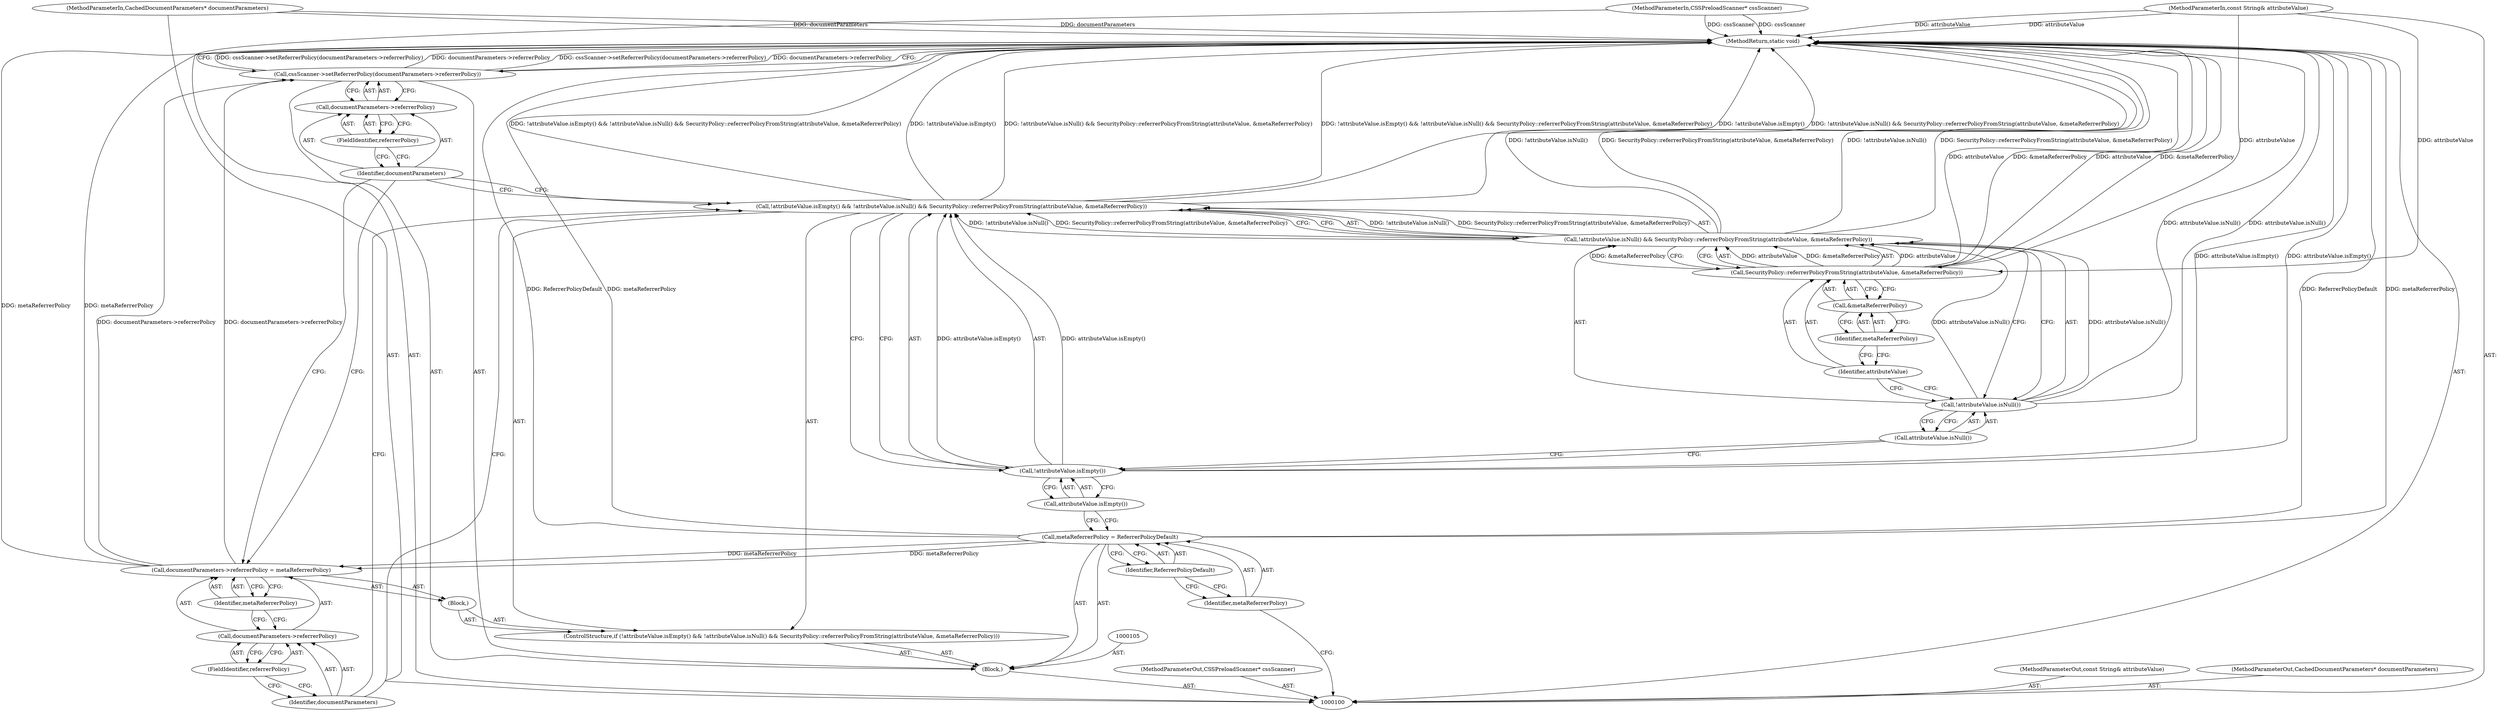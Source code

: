 digraph "0_Chrome_e49d943e9f5f90411313e64d0ae6b646edc85043_1" {
"1000130" [label="(MethodReturn,static void)"];
"1000103" [label="(MethodParameterIn,CSSPreloadScanner* cssScanner)"];
"1000179" [label="(MethodParameterOut,CSSPreloadScanner* cssScanner)"];
"1000101" [label="(MethodParameterIn,const String& attributeValue)"];
"1000177" [label="(MethodParameterOut,const String& attributeValue)"];
"1000102" [label="(MethodParameterIn,CachedDocumentParameters* documentParameters)"];
"1000178" [label="(MethodParameterOut,CachedDocumentParameters* documentParameters)"];
"1000104" [label="(Block,)"];
"1000106" [label="(Call,metaReferrerPolicy = ReferrerPolicyDefault)"];
"1000107" [label="(Identifier,metaReferrerPolicy)"];
"1000108" [label="(Identifier,ReferrerPolicyDefault)"];
"1000117" [label="(Identifier,attributeValue)"];
"1000118" [label="(Call,&metaReferrerPolicy)"];
"1000119" [label="(Identifier,metaReferrerPolicy)"];
"1000120" [label="(Block,)"];
"1000113" [label="(Call,!attributeValue.isNull() && SecurityPolicy::referrerPolicyFromString(attributeValue, &metaReferrerPolicy))"];
"1000114" [label="(Call,!attributeValue.isNull())"];
"1000115" [label="(Call,attributeValue.isNull())"];
"1000109" [label="(ControlStructure,if (!attributeValue.isEmpty() && !attributeValue.isNull() && SecurityPolicy::referrerPolicyFromString(attributeValue, &metaReferrerPolicy)))"];
"1000116" [label="(Call,SecurityPolicy::referrerPolicyFromString(attributeValue, &metaReferrerPolicy))"];
"1000110" [label="(Call,!attributeValue.isEmpty() && !attributeValue.isNull() && SecurityPolicy::referrerPolicyFromString(attributeValue, &metaReferrerPolicy))"];
"1000111" [label="(Call,!attributeValue.isEmpty())"];
"1000112" [label="(Call,attributeValue.isEmpty())"];
"1000124" [label="(FieldIdentifier,referrerPolicy)"];
"1000125" [label="(Identifier,metaReferrerPolicy)"];
"1000121" [label="(Call,documentParameters->referrerPolicy = metaReferrerPolicy)"];
"1000122" [label="(Call,documentParameters->referrerPolicy)"];
"1000123" [label="(Identifier,documentParameters)"];
"1000127" [label="(Call,documentParameters->referrerPolicy)"];
"1000128" [label="(Identifier,documentParameters)"];
"1000126" [label="(Call,cssScanner->setReferrerPolicy(documentParameters->referrerPolicy))"];
"1000129" [label="(FieldIdentifier,referrerPolicy)"];
"1000130" -> "1000100"  [label="AST: "];
"1000130" -> "1000126"  [label="CFG: "];
"1000116" -> "1000130"  [label="DDG: attributeValue"];
"1000116" -> "1000130"  [label="DDG: &metaReferrerPolicy"];
"1000126" -> "1000130"  [label="DDG: cssScanner->setReferrerPolicy(documentParameters->referrerPolicy)"];
"1000126" -> "1000130"  [label="DDG: documentParameters->referrerPolicy"];
"1000121" -> "1000130"  [label="DDG: metaReferrerPolicy"];
"1000106" -> "1000130"  [label="DDG: ReferrerPolicyDefault"];
"1000106" -> "1000130"  [label="DDG: metaReferrerPolicy"];
"1000113" -> "1000130"  [label="DDG: !attributeValue.isNull()"];
"1000113" -> "1000130"  [label="DDG: SecurityPolicy::referrerPolicyFromString(attributeValue, &metaReferrerPolicy)"];
"1000103" -> "1000130"  [label="DDG: cssScanner"];
"1000114" -> "1000130"  [label="DDG: attributeValue.isNull()"];
"1000102" -> "1000130"  [label="DDG: documentParameters"];
"1000111" -> "1000130"  [label="DDG: attributeValue.isEmpty()"];
"1000110" -> "1000130"  [label="DDG: !attributeValue.isNull() && SecurityPolicy::referrerPolicyFromString(attributeValue, &metaReferrerPolicy)"];
"1000110" -> "1000130"  [label="DDG: !attributeValue.isEmpty() && !attributeValue.isNull() && SecurityPolicy::referrerPolicyFromString(attributeValue, &metaReferrerPolicy)"];
"1000110" -> "1000130"  [label="DDG: !attributeValue.isEmpty()"];
"1000101" -> "1000130"  [label="DDG: attributeValue"];
"1000103" -> "1000100"  [label="AST: "];
"1000103" -> "1000130"  [label="DDG: cssScanner"];
"1000179" -> "1000100"  [label="AST: "];
"1000101" -> "1000100"  [label="AST: "];
"1000101" -> "1000130"  [label="DDG: attributeValue"];
"1000101" -> "1000116"  [label="DDG: attributeValue"];
"1000177" -> "1000100"  [label="AST: "];
"1000102" -> "1000100"  [label="AST: "];
"1000102" -> "1000130"  [label="DDG: documentParameters"];
"1000178" -> "1000100"  [label="AST: "];
"1000104" -> "1000100"  [label="AST: "];
"1000105" -> "1000104"  [label="AST: "];
"1000106" -> "1000104"  [label="AST: "];
"1000109" -> "1000104"  [label="AST: "];
"1000126" -> "1000104"  [label="AST: "];
"1000106" -> "1000104"  [label="AST: "];
"1000106" -> "1000108"  [label="CFG: "];
"1000107" -> "1000106"  [label="AST: "];
"1000108" -> "1000106"  [label="AST: "];
"1000112" -> "1000106"  [label="CFG: "];
"1000106" -> "1000130"  [label="DDG: ReferrerPolicyDefault"];
"1000106" -> "1000130"  [label="DDG: metaReferrerPolicy"];
"1000106" -> "1000121"  [label="DDG: metaReferrerPolicy"];
"1000107" -> "1000106"  [label="AST: "];
"1000107" -> "1000100"  [label="CFG: "];
"1000108" -> "1000107"  [label="CFG: "];
"1000108" -> "1000106"  [label="AST: "];
"1000108" -> "1000107"  [label="CFG: "];
"1000106" -> "1000108"  [label="CFG: "];
"1000117" -> "1000116"  [label="AST: "];
"1000117" -> "1000114"  [label="CFG: "];
"1000119" -> "1000117"  [label="CFG: "];
"1000118" -> "1000116"  [label="AST: "];
"1000118" -> "1000119"  [label="CFG: "];
"1000119" -> "1000118"  [label="AST: "];
"1000116" -> "1000118"  [label="CFG: "];
"1000119" -> "1000118"  [label="AST: "];
"1000119" -> "1000117"  [label="CFG: "];
"1000118" -> "1000119"  [label="CFG: "];
"1000120" -> "1000109"  [label="AST: "];
"1000121" -> "1000120"  [label="AST: "];
"1000113" -> "1000110"  [label="AST: "];
"1000113" -> "1000114"  [label="CFG: "];
"1000113" -> "1000116"  [label="CFG: "];
"1000114" -> "1000113"  [label="AST: "];
"1000116" -> "1000113"  [label="AST: "];
"1000110" -> "1000113"  [label="CFG: "];
"1000113" -> "1000130"  [label="DDG: !attributeValue.isNull()"];
"1000113" -> "1000130"  [label="DDG: SecurityPolicy::referrerPolicyFromString(attributeValue, &metaReferrerPolicy)"];
"1000113" -> "1000110"  [label="DDG: !attributeValue.isNull()"];
"1000113" -> "1000110"  [label="DDG: SecurityPolicy::referrerPolicyFromString(attributeValue, &metaReferrerPolicy)"];
"1000114" -> "1000113"  [label="DDG: attributeValue.isNull()"];
"1000116" -> "1000113"  [label="DDG: attributeValue"];
"1000116" -> "1000113"  [label="DDG: &metaReferrerPolicy"];
"1000114" -> "1000113"  [label="AST: "];
"1000114" -> "1000115"  [label="CFG: "];
"1000115" -> "1000114"  [label="AST: "];
"1000117" -> "1000114"  [label="CFG: "];
"1000113" -> "1000114"  [label="CFG: "];
"1000114" -> "1000130"  [label="DDG: attributeValue.isNull()"];
"1000114" -> "1000113"  [label="DDG: attributeValue.isNull()"];
"1000115" -> "1000114"  [label="AST: "];
"1000115" -> "1000111"  [label="CFG: "];
"1000114" -> "1000115"  [label="CFG: "];
"1000109" -> "1000104"  [label="AST: "];
"1000110" -> "1000109"  [label="AST: "];
"1000120" -> "1000109"  [label="AST: "];
"1000116" -> "1000113"  [label="AST: "];
"1000116" -> "1000118"  [label="CFG: "];
"1000117" -> "1000116"  [label="AST: "];
"1000118" -> "1000116"  [label="AST: "];
"1000113" -> "1000116"  [label="CFG: "];
"1000116" -> "1000130"  [label="DDG: attributeValue"];
"1000116" -> "1000130"  [label="DDG: &metaReferrerPolicy"];
"1000116" -> "1000113"  [label="DDG: attributeValue"];
"1000116" -> "1000113"  [label="DDG: &metaReferrerPolicy"];
"1000101" -> "1000116"  [label="DDG: attributeValue"];
"1000110" -> "1000109"  [label="AST: "];
"1000110" -> "1000111"  [label="CFG: "];
"1000110" -> "1000113"  [label="CFG: "];
"1000111" -> "1000110"  [label="AST: "];
"1000113" -> "1000110"  [label="AST: "];
"1000123" -> "1000110"  [label="CFG: "];
"1000128" -> "1000110"  [label="CFG: "];
"1000110" -> "1000130"  [label="DDG: !attributeValue.isNull() && SecurityPolicy::referrerPolicyFromString(attributeValue, &metaReferrerPolicy)"];
"1000110" -> "1000130"  [label="DDG: !attributeValue.isEmpty() && !attributeValue.isNull() && SecurityPolicy::referrerPolicyFromString(attributeValue, &metaReferrerPolicy)"];
"1000110" -> "1000130"  [label="DDG: !attributeValue.isEmpty()"];
"1000111" -> "1000110"  [label="DDG: attributeValue.isEmpty()"];
"1000113" -> "1000110"  [label="DDG: !attributeValue.isNull()"];
"1000113" -> "1000110"  [label="DDG: SecurityPolicy::referrerPolicyFromString(attributeValue, &metaReferrerPolicy)"];
"1000111" -> "1000110"  [label="AST: "];
"1000111" -> "1000112"  [label="CFG: "];
"1000112" -> "1000111"  [label="AST: "];
"1000115" -> "1000111"  [label="CFG: "];
"1000110" -> "1000111"  [label="CFG: "];
"1000111" -> "1000130"  [label="DDG: attributeValue.isEmpty()"];
"1000111" -> "1000110"  [label="DDG: attributeValue.isEmpty()"];
"1000112" -> "1000111"  [label="AST: "];
"1000112" -> "1000106"  [label="CFG: "];
"1000111" -> "1000112"  [label="CFG: "];
"1000124" -> "1000122"  [label="AST: "];
"1000124" -> "1000123"  [label="CFG: "];
"1000122" -> "1000124"  [label="CFG: "];
"1000125" -> "1000121"  [label="AST: "];
"1000125" -> "1000122"  [label="CFG: "];
"1000121" -> "1000125"  [label="CFG: "];
"1000121" -> "1000120"  [label="AST: "];
"1000121" -> "1000125"  [label="CFG: "];
"1000122" -> "1000121"  [label="AST: "];
"1000125" -> "1000121"  [label="AST: "];
"1000128" -> "1000121"  [label="CFG: "];
"1000121" -> "1000130"  [label="DDG: metaReferrerPolicy"];
"1000106" -> "1000121"  [label="DDG: metaReferrerPolicy"];
"1000121" -> "1000126"  [label="DDG: documentParameters->referrerPolicy"];
"1000122" -> "1000121"  [label="AST: "];
"1000122" -> "1000124"  [label="CFG: "];
"1000123" -> "1000122"  [label="AST: "];
"1000124" -> "1000122"  [label="AST: "];
"1000125" -> "1000122"  [label="CFG: "];
"1000123" -> "1000122"  [label="AST: "];
"1000123" -> "1000110"  [label="CFG: "];
"1000124" -> "1000123"  [label="CFG: "];
"1000127" -> "1000126"  [label="AST: "];
"1000127" -> "1000129"  [label="CFG: "];
"1000128" -> "1000127"  [label="AST: "];
"1000129" -> "1000127"  [label="AST: "];
"1000126" -> "1000127"  [label="CFG: "];
"1000128" -> "1000127"  [label="AST: "];
"1000128" -> "1000121"  [label="CFG: "];
"1000128" -> "1000110"  [label="CFG: "];
"1000129" -> "1000128"  [label="CFG: "];
"1000126" -> "1000104"  [label="AST: "];
"1000126" -> "1000127"  [label="CFG: "];
"1000127" -> "1000126"  [label="AST: "];
"1000130" -> "1000126"  [label="CFG: "];
"1000126" -> "1000130"  [label="DDG: cssScanner->setReferrerPolicy(documentParameters->referrerPolicy)"];
"1000126" -> "1000130"  [label="DDG: documentParameters->referrerPolicy"];
"1000121" -> "1000126"  [label="DDG: documentParameters->referrerPolicy"];
"1000129" -> "1000127"  [label="AST: "];
"1000129" -> "1000128"  [label="CFG: "];
"1000127" -> "1000129"  [label="CFG: "];
}
